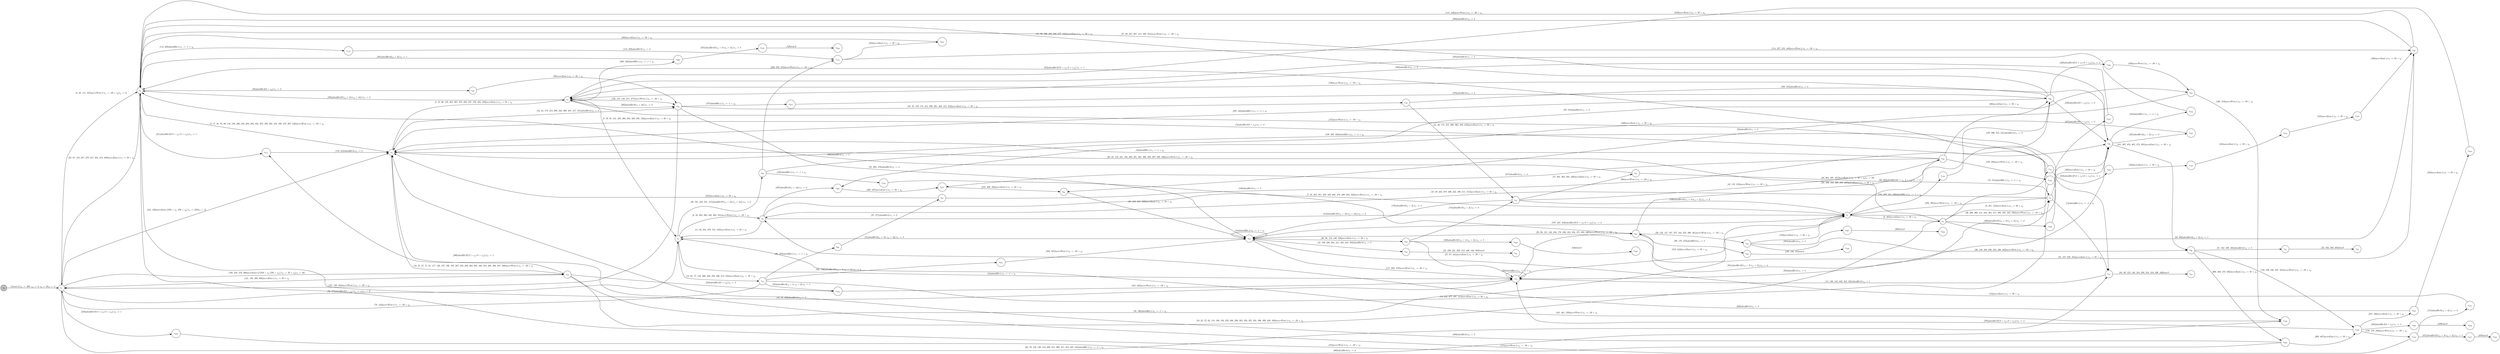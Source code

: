 digraph EFSM{
  graph [rankdir="LR", fontname="Latin Modern Math"];
  node [color="black", fillcolor="white", shape="circle", style="filled", fontname="Latin Modern Math"];
  edge [fontname="Latin Modern Math"];

  s0[fillcolor="gray", label=<s<sub>0</sub>>];
  s1[label=<s<sub>1</sub>>];
  s2[label=<s<sub>2</sub>>];
  s3[label=<s<sub>3</sub>>];
  s4[label=<s<sub>4</sub>>];
  s5[label=<s<sub>5</sub>>];
  s6[label=<s<sub>6</sub>>];
  s7[label=<s<sub>7</sub>>];
  s8[label=<s<sub>8</sub>>];
  s9[label=<s<sub>9</sub>>];
  s12[label=<s<sub>12</sub>>];
  s14[label=<s<sub>14</sub>>];
  s15[label=<s<sub>15</sub>>];
  s18[label=<s<sub>18</sub>>];
  s24[label=<s<sub>24</sub>>];
  s25[label=<s<sub>25</sub>>];
  s26[label=<s<sub>26</sub>>];
  s28[label=<s<sub>28</sub>>];
  s29[label=<s<sub>29</sub>>];
  s30[label=<s<sub>30</sub>>];
  s31[label=<s<sub>31</sub>>];
  s32[label=<s<sub>32</sub>>];
  s36[label=<s<sub>36</sub>>];
  s38[label=<s<sub>38</sub>>];
  s40[label=<s<sub>40</sub>>];
  s41[label=<s<sub>41</sub>>];
  s42[label=<s<sub>42</sub>>];
  s47[label=<s<sub>47</sub>>];
  s52[label=<s<sub>52</sub>>];
  s53[label=<s<sub>53</sub>>];
  s60[label=<s<sub>60</sub>>];
  s64[label=<s<sub>64</sub>>];
  s66[label=<s<sub>66</sub>>];
  s67[label=<s<sub>67</sub>>];
  s73[label=<s<sub>73</sub>>];
  s83[label=<s<sub>83</sub>>];
  s92[label=<s<sub>92</sub>>];
  s93[label=<s<sub>93</sub>>];
  s94[label=<s<sub>94</sub>>];
  s99[label=<s<sub>99</sub>>];
  s100[label=<s<sub>100</sub>>];
  s102[label=<s<sub>102</sub>>];
  s103[label=<s<sub>103</sub>>];
  s104[label=<s<sub>104</sub>>];
  s105[label=<s<sub>105</sub>>];
  s112[label=<s<sub>112</sub>>];
  s113[label=<s<sub>113</sub>>];
  s134[label=<s<sub>134</sub>>];
  s149[label=<s<sub>149</sub>>];
  s150[label=<s<sub>150</sub>>];
  s151[label=<s<sub>151</sub>>];
  s156[label=<s<sub>156</sub>>];
  s164[label=<s<sub>164</sub>>];
  s171[label=<s<sub>171</sub>>];
  s182[label=<s<sub>182</sub>>];
  s200[label=<s<sub>200</sub>>];
  s204[label=<s<sub>204</sub>>];
  s217[label=<s<sub>217</sub>>];
  s247[label=<s<sub>247</sub>>];
  s248[label=<s<sub>248</sub>>];
  s275[label=<s<sub>275</sub>>];
  s327[label=<s<sub>327</sub>>];
  s331[label=<s<sub>331</sub>>];
  s338[label=<s<sub>338</sub>>];
  s339[label=<s<sub>339</sub>>];
  s368[label=<s<sub>368</sub>>];
  s387[label=<s<sub>387</sub>>];
  s388[label=<s<sub>388</sub>>];
  s407[label=<s<sub>407</sub>>];
  s428[label=<s<sub>428</sub>>];
  s430[label=<s<sub>430</sub>>];
  s435[label=<s<sub>435</sub>>];
  s457[label=<s<sub>457</sub>>];
  s458[label=<s<sub>458</sub>>];
  s459[label=<s<sub>459</sub>>];
  s489[label=<s<sub>489</sub>>];
  s524[label=<s<sub>524</sub>>];
  s527[label=<s<sub>527</sub>>];
  s528[label=<s<sub>528</sub>>];
  s539[label=<s<sub>539</sub>>];
  s540[label=<s<sub>540</sub>>];

  s0->s1[label=<<i> [1]start:2/o<sub>1</sub> := 200, o<sub>2</sub> := 3, o<sub>3</sub> := 0&#91;r<sub>3</sub> := 1&#93;</i>>];
  s7->s8[label=<<i> [8, 485]moveEast:1/o<sub>1</sub> := 50 + i<sub>0</sub></i>>];
  s9->s14[label=<<i> [14]shieldHit:1/o<sub>1</sub> := -1 + i<sub>0</sub></i>>];
  s14->s15[label=<<i> [15, 130, 145, 242, 312, 321]alienHit:0/o<sub>1</sub> := 1</i>>];
  s1->s5[label=<<i> [33, 375]alienHit:0&#91;3 &gt; r<sub>3</sub>&#93;/o<sub>1</sub> := r<sub>3</sub>&#91;r<sub>3</sub> := 2&#93;</i>>];
  s2->s38[label=<<i> [38]alienHit:0&#91;3 &gt; r<sub>3</sub>&#93;/o<sub>1</sub> := 2</i>>];
  s38->s24[label=<<i> [39]moveEast:1/o<sub>1</sub> := 50 + i<sub>0</sub></i>>];
  s24->s40[label=<<i> [40, 45, 159, 174, 214, 299, 361, 402, 418, 452]moveEast:1/o<sub>1</sub> := 50 + i<sub>0</sub></i>>];
  s40->s41[label=<<i> [41, 46, 175, 215, 300, 362, 403, 419]moveEast:1/o<sub>1</sub> := 50 + i<sub>0</sub></i>>];
  s42->s3[label=<<i> [43]shieldHit:1/o<sub>1</sub> := -1 + i<sub>0</sub></i>>];
  s47->s9[label=<<i> [48, 364, 405, 421]moveEast:1/o<sub>1</sub> := 50 + i<sub>0</sub>&#91;r<sub>3</sub> := 50&#93;</i>>];
  s9->s6[label=<<i> [10, 49, 223, 378, 406, 422, 498, 511, 515]moveEast:1/o<sub>1</sub> := 50 + i<sub>0</sub></i>>];
  s5->s25[label=<<i> [51]alienHit:0&#91;r<sub>3</sub> &gt; 44, r<sub>3</sub> &gt; 44&#93;/o<sub>1</sub> := 4</i>>];
  s5->s15[label=<<i> [54]shieldHit:1/o<sub>1</sub> := -1 + i<sub>0</sub></i>>];
  s15->s2[label=<<i> [16, 55, 323]alienHit:0/o<sub>1</sub> := 2</i>>];
  s18->s7[label=<<i> [58, 196]shieldHit:1/o<sub>1</sub> := -1 + i<sub>0</sub></i>>];
  s7->s42[label=<<i> [59, 382]alienHit:0&#91;3 &gt; r<sub>3</sub>, 3 &gt; r<sub>3</sub>&#93;/o<sub>1</sub> := 3</i>>];
  s42->s60[label=<<i> [60]moveEast:1/o<sub>1</sub> := 50 + i<sub>0</sub></i>>];
  s12->s66[label=<<i> [66, 270]shieldHit:1/o<sub>1</sub> := -1 + i<sub>0</sub></i>>];
  s66->s67[label=<<i> [67, 271]alienHit:0/o<sub>1</sub> := 2</i>>];
  s67->s36[label=<<i> [68]moveWest:1/o<sub>1</sub> := -50 + i<sub>0</sub></i>>];
  s8->s73[label=<<i> [73, 101]shieldHit:1/o<sub>1</sub> := -1 + i<sub>0</sub></i>>];
  s73->s3[label=<<i> [74]alienHit:0&#91;3 &gt; r<sub>3</sub>&#93;/o<sub>1</sub> := 3</i>>];
  s12->s1[label=<<i> [78, 143]moveWest:1/o<sub>1</sub> := -50 + i<sub>0</sub></i>>];
  s8->s83[label=<<i> [83, 392]alienHit:0&#91;r<sub>3</sub> &gt; 3&#93;/o<sub>1</sub> := 1</i>>];
  s92->s93[label=<<i> [93, 518]alienHit:0/o<sub>1</sub> := 3</i>>];
  s93->s94[label=<<i> [94]alienHit:0/o<sub>1</sub> := 4</i>>];
  s26->s15[label=<<i> [27, 97, 441]moveEast:1/o<sub>1</sub> := 50 + i<sub>0</sub></i>>];
  s73->s102[label=<<i> [102]alienHit:0&#91;!(3 &gt; r<sub>3</sub>&or;3 &gt; r<sub>3</sub>)&#93;/o<sub>1</sub> := 1</i>>];
  s102->s103[label=<<i> [103]moveEast:1/o<sub>1</sub> := 50 + i<sub>0</sub></i>>];
  s103->s104[label=<<i> [104]moveEast:1/o<sub>1</sub> := 50 + i<sub>0</sub></i>>];
  s104->s105[label=<<i> [105]moveEast:1/o<sub>1</sub> := 50 + i<sub>0</sub></i>>];
  s105->s83[label=<<i> [106]moveEast:1/o<sub>1</sub> := 50 + i<sub>0</sub></i>>];
  s83->s28[label=<<i> [84, 107, 228, 254]moveEast:1/o<sub>1</sub> := 50 + i<sub>0</sub></i>>];
  s1->s2[label=<<i> [2, 88, 111, 347]moveWest:1/o<sub>1</sub> := -50 + i<sub>0</sub>&#91;r<sub>3</sub> := 5&#93;</i>>];
  s2->s112[label=<<i> [112, 202]shieldHit:1/o<sub>1</sub> := -1 + i<sub>0</sub></i>>];
  s112->s113[label=<<i> [113, 203]alienHit:0/o<sub>1</sub> := 2</i>>];
  s113->s83[label=<<i> [114, 227, 253, 448]moveWest:1/o<sub>1</sub> := -50 + i<sub>0</sub></i>>];
  s83->s2[label=<<i> [115, 449]moveWest:1/o<sub>1</sub> := -50 + i<sub>0</sub></i>>];
  s1->s3[label=<<i> [124, 128]moveEast:1&#91;250 &gt; i<sub>0</sub>, 250 &gt; i<sub>0</sub>&#93;/o<sub>1</sub> := 250&#91;r<sub>3</sub> := 4&#93;</i>>];
  s29->s7[label=<<i> [133]moveEast:1/o<sub>1</sub> := 50 + i<sub>0</sub></i>>];
  s60->s4[label=<<i> [136]moveWest:1/o<sub>1</sub> := -50 + i<sub>0</sub></i>>];
  s4->s24[label=<<i> [126, 137, 158, 274, 477]moveWest:1/o<sub>1</sub> := -50 + i<sub>0</sub></i>>];
  s150->s151[label=<<i> [151]alienHit:0&#91;r<sub>3</sub> &gt; 3&#93;/o<sub>1</sub> := 2</i>>];
  s151->s25[label=<<i> [152]moveEast:1/o<sub>1</sub> := 50 + i<sub>0</sub></i>>];
  s26->s41[label=<<i> [154]alienHit:0&#91;r<sub>3</sub> &gt; 3&#93;/o<sub>1</sub> := 3</i>>];
  s42->s156[label=<<i> [156, 383]moveWest:1/o<sub>1</sub> := -50 + i<sub>0</sub></i>>];
  s156->s4[label=<<i> [157]moveWest:1/o<sub>1</sub> := -50 + i<sub>0</sub></i>>];
  s40->s36[label=<<i> [160, 453]alienHit:0/o<sub>1</sub> := 4</i>>];
  s12->s164[label=<<i> [164]alienHit:0&#91;r<sub>3</sub> &gt; 3, r<sub>3</sub> &gt; 3&#93;/o<sub>1</sub> := 1</i>>];
  s164->s15[label=<<i> [165, 235]moveWest:1/o<sub>1</sub> := -50 + i<sub>0</sub></i>>];
  s30->s149[label=<<i> [149, 169, 246, 337, 455]moveWest:1/o<sub>1</sub> := -50 + i<sub>0</sub></i>>];
  s150->s171[label=<<i> [171]moveWest:1/o<sub>1</sub> := -50 + i<sub>0</sub></i>>];
  s171->s3[label=<<i> [172, 212]alienHit:0/o<sub>1</sub> := 2</i>>];
  s41->s25[label=<<i> [176]alienHit:0&#91;r<sub>3</sub> &gt; 3&#93;/o<sub>1</sub> := 4</i>>];
  s28->s99[label=<<i> [99, 179, 372]alienHit:0/o<sub>1</sub> := 5</i>>];
  s99->s100[label=<<i> [100, 180, 373]win:0</i>>];
  s92->s182[label=<<i> [182]shieldHit:1/o<sub>1</sub> := -1 + i<sub>0</sub></i>>];
  s182->s28[label=<<i> [183]alienHit:0/o<sub>1</sub> := 3</i>>];
  s28->s60[label=<<i> [85, 108, 184, 229, 255, 427]moveEast:1/o<sub>1</sub> := 50 + i<sub>0</sub></i>>];
  s4->s200[label=<<i> [200, 526]shieldHit:1/o<sub>1</sub> := -1 + i<sub>0</sub></i>>];
  s200->s2[label=<<i> [201]alienHit:0&#91;r<sub>3</sub> &gt; 3&#93;/o<sub>1</sub> := 1</i>>];
  s113->s204[label=<<i> [204]moveEast:1/o<sub>1</sub> := 50 + i<sub>0</sub></i>>];
  s204->s2[label=<<i> [205]moveEast:1/o<sub>1</sub> := 50 + i<sub>0</sub></i>>];
  s18->s1[label=<<i> [121, 188, 208, 308]moveEast:1/o<sub>1</sub> := 50 + i<sub>0</sub></i>>];
  s2->s171[label=<<i> [211]alienHit:0&#91;!(3 &gt; r<sub>3</sub>&or;3 &gt; r<sub>3</sub>)&#93;/o<sub>1</sub> := 1</i>>];
  s3->s24[label=<<i> [24, 44, 173, 213, 298, 343, 360, 401, 417, 451]alienHit:0/o<sub>1</sub> := 3</i>>];
  s41->s42[label=<<i> [42, 155, 216]moveWest:1/o<sub>1</sub> := -50 + i<sub>0</sub></i>>];
  s42->s217[label=<<i> [217]alienHit:0/o<sub>1</sub> := 4</i>>];
  s60->s36[label=<<i> [230]alienHit:0&#91;3 &gt; r<sub>3</sub>&#93;/o<sub>1</sub> := 3</i>>];
  s18->s164[label=<<i> [234]alienHit:0&#91;3 &gt; r<sub>3</sub>&#93;/o<sub>1</sub> := 4</i>>];
  s30->s31[label=<<i> [31, 162, 239, 483]alienHit:0/o<sub>1</sub> := 5</i>>];
  s31->s32[label=<<i> [32, 163, 240, 484]win:0</i>>];
  s149->s247[label=<<i> [247, 468]moveEast:1/o<sub>1</sub> := 50 + i<sub>0</sub></i>>];
  s247->s248[label=<<i> [248]moveEast:1/o<sub>1</sub> := 50 + i<sub>0</sub></i>>];
  s248->s4[label=<<i> [249]moveEast:1/o<sub>1</sub> := 50 + i<sub>0</sub></i>>];
  s4->s5[label=<<i> [5, 76, 91, 141, 250, 268, 283, 329, 495, 534]moveEast:1/o<sub>1</sub> := 50 + i<sub>0</sub></i>>];
  s4->s24[label=<<i> [262]alienHit:0&#91;r<sub>3</sub> &gt; 44&#93;/o<sub>1</sub> := 3</i>>];
  s18->s3[label=<<i> [266]alienHit:0&#91;!(3 &gt; r<sub>3</sub>&or;3 &gt; r<sub>3</sub>)&#93;/o<sub>1</sub> := 1</i>>];
  s67->s3[label=<<i> [272]moveEast:1/o<sub>1</sub> := 50 + i<sub>0</sub></i>>];
  s3->s4[label=<<i> [4, 75, 90, 125, 261, 267, 273, 282, 357, 476, 494, 533]moveEast:1/o<sub>1</sub> := 50 + i<sub>0</sub></i>>];
  s24->s275[label=<<i> [275]shieldHit:1/o<sub>1</sub> := -1 + i<sub>0</sub></i>>];
  s275->s60[label=<<i> [276]alienHit:0/o<sub>1</sub> := 3</i>>];
  s1->s18[label=<<i> [189, 258, 279, 390]moveEast:1&#91;!(250 &gt; i<sub>0</sub>&or;250 &gt; i<sub>0</sub>)&#93;/o<sub>1</sub> := 50 + i<sub>0</sub>&#91;r<sub>3</sub> := 50&#93;</i>>];
  s9->s7[label=<<i> [294, 365]moveWest:1/o<sub>1</sub> := -50 + i<sub>0</sub></i>>];
  s60->s3[label=<<i> [297, 342]shieldHit:1/o<sub>1</sub> := -1 + i<sub>0</sub></i>>];
  s47->s2[label=<<i> [302]alienHit:0/o<sub>1</sub> := 4</i>>];
  s15->s7[label=<<i> [313, 442]moveEast:1/o<sub>1</sub> := 50 + i<sub>0</sub></i>>];
  s60->s2[label=<<i> [61, 86, 109, 185, 256, 277, 316]moveEast:1/o<sub>1</sub> := 50 + i<sub>0</sub></i>>];
  s2->s1[label=<<i> [62, 87, 110, 257, 278, 317, 324, 374, 389]moveEast:1/o<sub>1</sub> := 50 + i<sub>0</sub></i>>];
  s3->s14[label=<<i> [129, 292, 320]shieldHit:1/o<sub>1</sub> := -1 + i<sub>0</sub></i>>];
  s15->s15[label=<<i> [322]shieldHit:1/o<sub>1</sub> := -1 + i<sub>0</sub></i>>];
  s1->s14[label=<<i> [63, 79, 122, 139, 144, 209, 241, 309, 311, 318, 325, 345]shieldHit:1/o<sub>1</sub> := -1 + i<sub>0</sub></i>>];
  s14->s64[label=<<i> [64, 80, 123, 140, 210, 293, 310, 319, 326, 346]lose:0</i>>];
  s9->s327[label=<<i> [327]alienHit:0&#91;3 &gt; r<sub>3</sub>&#93;/o<sub>1</sub> := 2</i>>];
  s327->s4[label=<<i> [328]alienHit:0/o<sub>1</sub> := 3</i>>];
  s12->s331[label=<<i> [331, 536]alienHit:0&#91;!(r<sub>3</sub> &gt; 3&or;r<sub>3</sub> &gt; 3)&#93;/o<sub>1</sub> := 4</i>>];
  s331->s25[label=<<i> [332, 537]moveWest:1/o<sub>1</sub> := -50 + i<sub>0</sub></i>>];
  s29->s30[label=<<i> [30, 148, 168, 238, 245, 336, 482]moveWest:1/o<sub>1</sub> := -50 + i<sub>0</sub></i>>];
  s149->s338[label=<<i> [338]alienHit:0&#91;3 &gt; r<sub>3</sub>&#93;/o<sub>1</sub> := 5</i>>];
  s338->s339[label=<<i> [339]win:0</i>>];
  s7->s134[label=<<i> [134, 295, 314, 340]shieldHit:1/o<sub>1</sub> := -1 + i<sub>0</sub></i>>];
  s134->s60[label=<<i> [135, 296, 315, 341]alienHit:0/o<sub>1</sub> := 2</i>>];
  s24->s1[label=<<i> [127, 138, 344]moveWest:1/o<sub>1</sub> := -50 + i<sub>0</sub></i>>];
  s8->s9[label=<<i> [9, 351, 510]moveEast:1/o<sub>1</sub> := 50 + i<sub>0</sub></i>>];
  s9->s2[label=<<i> [352]alienHit:0&#91;!(3 &gt; r<sub>3</sub>&or;3 &gt; r<sub>3</sub>)&#93;/o<sub>1</sub> := 1</i>>];
  s4->s2[label=<<i> [358]alienHit:0&#91;!(r<sub>3</sub> &gt; 44&or;r<sub>3</sub> &gt; 44)&#93;/o<sub>1</sub> := 2</i>>];
  s368->s149[label=<<i> [369, 467]moveEast:1/o<sub>1</sub> := 50 + i<sub>0</sub></i>>];
  s149->s15[label=<<i> [370]alienHit:0&#91;!(3 &gt; r<sub>3</sub>&or;3 &gt; r<sub>3</sub>)&#93;/o<sub>1</sub> := 4</i>>];
  s156->s15[label=<<i> [384]alienHit:0/o<sub>1</sub> := 4</i>>];
  s15->s28[label=<<i> [28, 98, 131, 146, 166, 178, 236, 243, 334, 371, 385, 480]moveWest:1/o<sub>1</sub> := -50 + i<sub>0</sub></i>>];
  s28->s29[label=<<i> [29, 132, 147, 167, 237, 244, 335, 386, 481]moveWest:1/o<sub>1</sub> := -50 + i<sub>0</sub></i>>];
  s29->s387[label=<<i> [387]alienHit:0/o<sub>1</sub> := 5</i>>];
  s387->s388[label=<<i> [388]win:0</i>>];
  s18->s8[label=<<i> [19, 22, 72, 82, 118, 190, 193, 259, 280, 290, 305, 350, 355, 391, 396, 399, 488, 509]moveWest:1/o<sub>1</sub> := -50 + i<sub>0</sub></i>>];
  s83->s2[label=<<i> [393]alienHit:0/o<sub>1</sub> := 2</i>>];
  s8->s3[label=<<i> [20, 23, 119, 191, 194, 260, 281, 291, 306, 356, 397, 400, 486]moveWest:1/o<sub>1</sub> := -50 + i<sub>0</sub></i>>];
  s3->s18[label=<<i> [18, 21, 57, 71, 81, 117, 120, 187, 192, 195, 207, 233, 289, 304, 307, 349, 354, 395, 398, 487, 508]moveWest:1/o<sub>1</sub> := -50 + i<sub>0</sub></i>>];
  s6->s407[label=<<i> [407]alienHit:0&#91;r<sub>3</sub> &gt; 44&#93;/o<sub>1</sub> := 4</i>>];
  s407->s217[label=<<i> [408, 437]moveEast:1/o<sub>1</sub> := 50 + i<sub>0</sub></i>>];
  s217->s94[label=<<i> [218, 409, 438]moveEast:1/o<sub>1</sub> := 50 + i<sub>0</sub></i>>];
  s94->s25[label=<<i> [95, 219, 410, 439]moveEast:1/o<sub>1</sub> := 50 + i<sub>0</sub></i>>];
  s6->s7[label=<<i> [413]alienHit:0&#91;!(r<sub>3</sub> &gt; 44&or;r<sub>3</sub> &gt; 44)&#93;/o<sub>1</sub> := 2</i>>];
  s7->s36[label=<<i> [36, 286, 366, 414, 434, 464, 471, 500, 505, 523, 530]moveWest:1/o<sub>1</sub> := -50 + i<sub>0</sub></i>>];
  s41->s47[label=<<i> [47, 301, 363, 404, 420]moveEast:1/o<sub>1</sub> := 50 + i<sub>0</sub></i>>];
  s7->s25[label=<<i> [197, 424, 443]alienHit:0&#91;!(3 &gt; r<sub>3</sub>&or;3 &gt; r<sub>3</sub>)&#93;/o<sub>1</sub> := 4</i>>];
  s60->s428[label=<<i> [428]alienHit:0&#91;!(3 &gt; r<sub>3</sub>&or;3 &gt; r<sub>3</sub>)&#93;/o<sub>1</sub> := 2</i>>];
  s428->s93[label=<<i> [429]moveWest:1/o<sub>1</sub> := -50 + i<sub>0</sub></i>>];
  s93->s430[label=<<i> [430, 519]moveWest:1/o<sub>1</sub> := -50 + i<sub>0</sub></i>>];
  s36->s435[label=<<i> [435]alienHit:0&#91;r<sub>3</sub> &gt; 3&#93;/o<sub>1</sub> := 3</i>>];
  s435->s407[label=<<i> [436]moveEast:1/o<sub>1</sub> := 50 + i<sub>0</sub></i>>];
  s25->s25[label=<<i> [444]shieldHit:1/o<sub>1</sub> := -1 + i<sub>0</sub></i>>];
  s25->s52[label=<<i> [52, 198, 220, 264, 411, 425, 445, 502]alienHit:0/o<sub>1</sub> := 5</i>>];
  s52->s53[label=<<i> [53, 199, 221, 265, 412, 426, 446, 503]win:0</i>>];
  s92->s113[label=<<i> [226, 252, 447]moveWest:1/o<sub>1</sub> := -50 + i<sub>0</sub></i>>];
  s149->s150[label=<<i> [150, 170, 456]moveWest:1/o<sub>1</sub> := -50 + i<sub>0</sub></i>>];
  s150->s457[label=<<i> [457]alienHit:0&#91;!(r<sub>3</sub> &gt; 3&or;r<sub>3</sub> &gt; 3)&#93;/o<sub>1</sub> := 5</i>>];
  s457->s458[label=<<i> [458]win:0</i>>];
  s1->s459[label=<<i> [459]alienHit:0&#91;!(3 &gt; r<sub>3</sub>&or;3 &gt; r<sub>3</sub>)&#93;/o<sub>1</sub> := 1</i>>];
  s459->s430[label=<<i> [460]alienHit:0/o<sub>1</sub> := 2</i>>];
  s5->s6[label=<<i> [6, 34, 284, 380, 432, 462, 521]moveWest:1/o<sub>1</sub> := -50 + i<sub>0</sub></i>>];
  s247->s6[label=<<i> [469]alienHit:0/o<sub>1</sub> := 3</i>>];
  s36->s30[label=<<i> [161, 367, 454, 465, 472, 491]moveEast:1/o<sub>1</sub> := 50 + i<sub>0</sub></i>>];
  s30->s368[label=<<i> [368, 466, 473, 492]moveEast:1/o<sub>1</sub> := 50 + i<sub>0</sub></i>>];
  s368->s2[label=<<i> [474]moveWest:1/o<sub>1</sub> := -50 + i<sub>0</sub></i>>];
  s2->s3[label=<<i> [3, 17, 56, 70, 89, 116, 186, 206, 232, 288, 303, 348, 353, 359, 394, 416, 450, 475, 507, 532]moveWest:1/o<sub>1</sub> := -50 + i<sub>0</sub></i>>];
  s24->s25[label=<<i> [25, 263, 478]alienHit:0/o<sub>1</sub> := 4</i>>];
  s25->s15[label=<<i> [177, 333, 479]moveWest:1/o<sub>1</sub> := -50 + i<sub>0</sub></i>>];
  s8->s489[label=<<i> [489]alienHit:0&#91;!(r<sub>3</sub> &gt; 3&or;r<sub>3</sub> &gt; 3)&#93;/o<sub>1</sub> := 2</i>>];
  s489->s36[label=<<i> [490]moveEast:1/o<sub>1</sub> := 50 + i<sub>0</sub></i>>];
  s368->s3[label=<<i> [493]alienHit:0/o<sub>1</sub> := 3</i>>];
  s5->s12[label=<<i> [12, 65, 77, 142, 269, 330, 376, 496, 513, 535]moveEast:1/o<sub>1</sub> := 50 + i<sub>0</sub></i>>];
  s36->s25[label=<<i> [501]alienHit:0&#91;!(r<sub>3</sub> &gt; 3&or;r<sub>3</sub> &gt; 3)&#93;/o<sub>1</sub> := 4</i>>];
  s12->s9[label=<<i> [13, 222, 377, 497, 514]moveEast:1/o<sub>1</sub> := 50 + i<sub>0</sub></i>>];
  s6->s5[label=<<i> [11, 50, 224, 379, 512, 516]moveEast:1/o<sub>1</sub> := 50 + i<sub>0</sub></i>>];
  s5->s92[label=<<i> [92, 181, 225, 251, 517]alienHit:0&#91;!(r<sub>3</sub> &gt; 44&or;r<sub>3</sub> &gt; 44)&#93;/o<sub>1</sub> := 2</i>>];
  s430->s5[label=<<i> [431, 461, 520]moveWest:1/o<sub>1</sub> := -50 + i<sub>0</sub></i>>];
  s6->s7[label=<<i> [7, 35, 285, 381, 423, 433, 463, 470, 499, 504, 522]moveWest:1/o<sub>1</sub> := -50 + i<sub>0</sub></i>>];
  s36->s524[label=<<i> [524]shieldHit:1/o<sub>1</sub> := -1 + i<sub>0</sub></i>>];
  s524->s4[label=<<i> [525]alienHit:0/o<sub>1</sub> := 4</i>>];
  s200->s527[label=<<i> [527]alienHit:0&#91;!(r<sub>3</sub> &gt; 3&or;r<sub>3</sub> &gt; 3)&#93;/o<sub>1</sub> := 5</i>>];
  s527->s528[label=<<i> [528]win:0</i>>];
  s41->s7[label=<<i> [529]alienHit:0&#91;!(r<sub>3</sub> &gt; 3&or;r<sub>3</sub> &gt; 3)&#93;/o<sub>1</sub> := 3</i>>];
  s36->s2[label=<<i> [37, 69, 231, 287, 415, 506, 531]moveWest:1/o<sub>1</sub> := -50 + i<sub>0</sub></i>>];
  s25->s26[label=<<i> [26, 96, 153, 440, 538]moveEast:1/o<sub>1</sub> := 50 + i<sub>0</sub></i>>];
  s26->s539[label=<<i> [539]alienHit:0&#91;!(r<sub>3</sub> &gt; 3&or;r<sub>3</sub> &gt; 3)&#93;/o<sub>1</sub> := 5</i>>];
  s539->s540[label=<<i> [540]win:0</i>>];
}